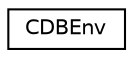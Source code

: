 digraph "Graphical Class Hierarchy"
{
  edge [fontname="Helvetica",fontsize="10",labelfontname="Helvetica",labelfontsize="10"];
  node [fontname="Helvetica",fontsize="10",shape=record];
  rankdir="LR";
  Node0 [label="CDBEnv",height=0.2,width=0.4,color="black", fillcolor="white", style="filled",URL="$d5/dd2/class_c_d_b_env.html"];
}
